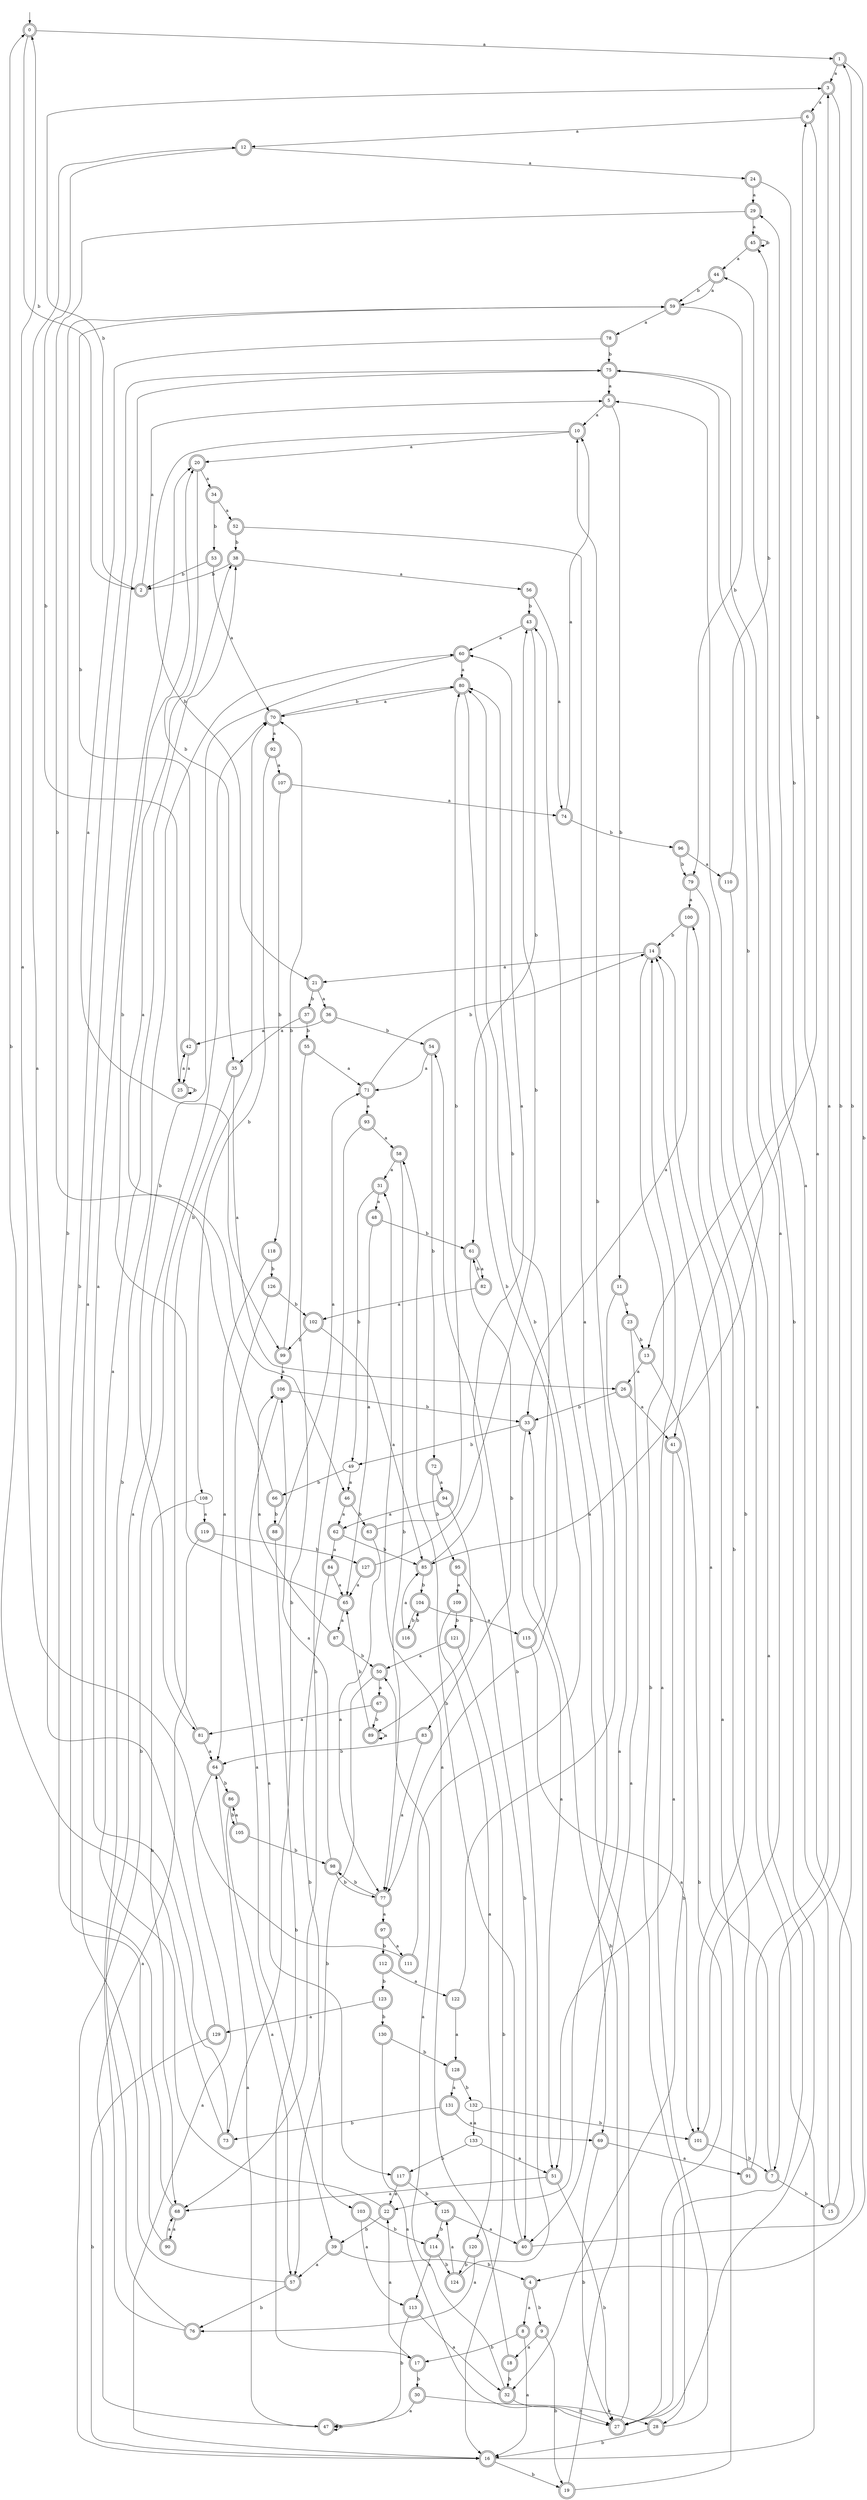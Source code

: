 digraph RandomDFA {
  __start0 [label="", shape=none];
  __start0 -> 0 [label=""];
  0 [shape=circle] [shape=doublecircle]
  0 -> 1 [label="a"]
  0 -> 2 [label="b"]
  1 [shape=doublecircle]
  1 -> 3 [label="a"]
  1 -> 4 [label="b"]
  2 [shape=doublecircle]
  2 -> 5 [label="a"]
  2 -> 3 [label="b"]
  3 [shape=doublecircle]
  3 -> 6 [label="a"]
  3 -> 7 [label="b"]
  4 [shape=doublecircle]
  4 -> 8 [label="a"]
  4 -> 9 [label="b"]
  5 [shape=doublecircle]
  5 -> 10 [label="a"]
  5 -> 11 [label="b"]
  6 [shape=doublecircle]
  6 -> 12 [label="a"]
  6 -> 13 [label="b"]
  7 [shape=doublecircle]
  7 -> 14 [label="a"]
  7 -> 15 [label="b"]
  8 [shape=doublecircle]
  8 -> 16 [label="a"]
  8 -> 17 [label="b"]
  9 [shape=doublecircle]
  9 -> 18 [label="a"]
  9 -> 19 [label="b"]
  10 [shape=doublecircle]
  10 -> 20 [label="a"]
  10 -> 21 [label="b"]
  11 [shape=doublecircle]
  11 -> 22 [label="a"]
  11 -> 23 [label="b"]
  12 [shape=doublecircle]
  12 -> 24 [label="a"]
  12 -> 25 [label="b"]
  13 [shape=doublecircle]
  13 -> 26 [label="a"]
  13 -> 27 [label="b"]
  14 [shape=doublecircle]
  14 -> 21 [label="a"]
  14 -> 28 [label="b"]
  15 [shape=doublecircle]
  15 -> 29 [label="a"]
  15 -> 1 [label="b"]
  16 [shape=doublecircle]
  16 -> 5 [label="a"]
  16 -> 19 [label="b"]
  17 [shape=doublecircle]
  17 -> 22 [label="a"]
  17 -> 30 [label="b"]
  18 [shape=doublecircle]
  18 -> 31 [label="a"]
  18 -> 32 [label="b"]
  19 [shape=doublecircle]
  19 -> 14 [label="a"]
  19 -> 33 [label="b"]
  20 [shape=doublecircle]
  20 -> 34 [label="a"]
  20 -> 35 [label="b"]
  21 [shape=doublecircle]
  21 -> 36 [label="a"]
  21 -> 37 [label="b"]
  22 [shape=doublecircle]
  22 -> 38 [label="a"]
  22 -> 39 [label="b"]
  23 [shape=doublecircle]
  23 -> 40 [label="a"]
  23 -> 13 [label="b"]
  24 [shape=doublecircle]
  24 -> 29 [label="a"]
  24 -> 41 [label="b"]
  25 [shape=doublecircle]
  25 -> 42 [label="a"]
  25 -> 25 [label="b"]
  26 [shape=doublecircle]
  26 -> 41 [label="a"]
  26 -> 33 [label="b"]
  27 [shape=doublecircle]
  27 -> 43 [label="a"]
  27 -> 44 [label="b"]
  28 [shape=doublecircle]
  28 -> 14 [label="a"]
  28 -> 16 [label="b"]
  29 [shape=doublecircle]
  29 -> 45 [label="a"]
  29 -> 46 [label="b"]
  30 [shape=doublecircle]
  30 -> 47 [label="a"]
  30 -> 28 [label="b"]
  31 [shape=doublecircle]
  31 -> 48 [label="a"]
  31 -> 49 [label="b"]
  32 [shape=doublecircle]
  32 -> 50 [label="a"]
  32 -> 27 [label="b"]
  33 [shape=doublecircle]
  33 -> 51 [label="a"]
  33 -> 49 [label="b"]
  34 [shape=doublecircle]
  34 -> 52 [label="a"]
  34 -> 53 [label="b"]
  35 [shape=doublecircle]
  35 -> 26 [label="a"]
  35 -> 16 [label="b"]
  36 [shape=doublecircle]
  36 -> 42 [label="a"]
  36 -> 54 [label="b"]
  37 [shape=doublecircle]
  37 -> 35 [label="a"]
  37 -> 55 [label="b"]
  38 [shape=doublecircle]
  38 -> 56 [label="a"]
  38 -> 2 [label="b"]
  39 [shape=doublecircle]
  39 -> 57 [label="a"]
  39 -> 4 [label="b"]
  40 [shape=doublecircle]
  40 -> 6 [label="a"]
  40 -> 58 [label="b"]
  41 [shape=doublecircle]
  41 -> 51 [label="a"]
  41 -> 32 [label="b"]
  42 [shape=doublecircle]
  42 -> 25 [label="a"]
  42 -> 59 [label="b"]
  43 [shape=doublecircle]
  43 -> 60 [label="a"]
  43 -> 61 [label="b"]
  44 [shape=doublecircle]
  44 -> 59 [label="a"]
  44 -> 59 [label="b"]
  45 [shape=doublecircle]
  45 -> 44 [label="a"]
  45 -> 45 [label="b"]
  46 [shape=doublecircle]
  46 -> 62 [label="a"]
  46 -> 63 [label="b"]
  47 [shape=doublecircle]
  47 -> 64 [label="a"]
  47 -> 47 [label="b"]
  48 [shape=doublecircle]
  48 -> 65 [label="a"]
  48 -> 61 [label="b"]
  49
  49 -> 46 [label="a"]
  49 -> 66 [label="b"]
  50 [shape=doublecircle]
  50 -> 67 [label="a"]
  50 -> 57 [label="b"]
  51 [shape=doublecircle]
  51 -> 68 [label="a"]
  51 -> 27 [label="b"]
  52 [shape=doublecircle]
  52 -> 69 [label="a"]
  52 -> 38 [label="b"]
  53 [shape=doublecircle]
  53 -> 70 [label="a"]
  53 -> 2 [label="b"]
  54 [shape=doublecircle]
  54 -> 71 [label="a"]
  54 -> 72 [label="b"]
  55 [shape=doublecircle]
  55 -> 71 [label="a"]
  55 -> 73 [label="b"]
  56 [shape=doublecircle]
  56 -> 74 [label="a"]
  56 -> 43 [label="b"]
  57 [shape=doublecircle]
  57 -> 75 [label="a"]
  57 -> 76 [label="b"]
  58 [shape=doublecircle]
  58 -> 31 [label="a"]
  58 -> 77 [label="b"]
  59 [shape=doublecircle]
  59 -> 78 [label="a"]
  59 -> 79 [label="b"]
  60 [shape=doublecircle]
  60 -> 80 [label="a"]
  60 -> 81 [label="b"]
  61 [shape=doublecircle]
  61 -> 82 [label="a"]
  61 -> 83 [label="b"]
  62 [shape=doublecircle]
  62 -> 84 [label="a"]
  62 -> 85 [label="b"]
  63 [shape=doublecircle]
  63 -> 77 [label="a"]
  63 -> 80 [label="b"]
  64 [shape=doublecircle]
  64 -> 16 [label="a"]
  64 -> 86 [label="b"]
  65 [shape=doublecircle]
  65 -> 87 [label="a"]
  65 -> 20 [label="b"]
  66 [shape=doublecircle]
  66 -> 38 [label="a"]
  66 -> 88 [label="b"]
  67 [shape=doublecircle]
  67 -> 81 [label="a"]
  67 -> 89 [label="b"]
  68 [shape=doublecircle]
  68 -> 90 [label="a"]
  68 -> 59 [label="b"]
  69 [shape=doublecircle]
  69 -> 91 [label="a"]
  69 -> 27 [label="b"]
  70 [shape=doublecircle]
  70 -> 92 [label="a"]
  70 -> 80 [label="b"]
  71 [shape=doublecircle]
  71 -> 93 [label="a"]
  71 -> 14 [label="b"]
  72 [shape=doublecircle]
  72 -> 94 [label="a"]
  72 -> 95 [label="b"]
  73 [shape=doublecircle]
  73 -> 20 [label="a"]
  73 -> 0 [label="b"]
  74 [shape=doublecircle]
  74 -> 10 [label="a"]
  74 -> 96 [label="b"]
  75 [shape=doublecircle]
  75 -> 5 [label="a"]
  75 -> 85 [label="b"]
  76 [shape=doublecircle]
  76 -> 70 [label="a"]
  76 -> 60 [label="b"]
  77 [shape=doublecircle]
  77 -> 97 [label="a"]
  77 -> 98 [label="b"]
  78 [shape=doublecircle]
  78 -> 99 [label="a"]
  78 -> 75 [label="b"]
  79 [shape=doublecircle]
  79 -> 100 [label="a"]
  79 -> 101 [label="b"]
  80 [shape=doublecircle]
  80 -> 70 [label="a"]
  80 -> 77 [label="b"]
  81 [shape=doublecircle]
  81 -> 64 [label="a"]
  81 -> 70 [label="b"]
  82 [shape=doublecircle]
  82 -> 102 [label="a"]
  82 -> 61 [label="b"]
  83 [shape=doublecircle]
  83 -> 77 [label="a"]
  83 -> 64 [label="b"]
  84 [shape=doublecircle]
  84 -> 65 [label="a"]
  84 -> 103 [label="b"]
  85 [shape=doublecircle]
  85 -> 60 [label="a"]
  85 -> 104 [label="b"]
  86 [shape=doublecircle]
  86 -> 57 [label="a"]
  86 -> 105 [label="b"]
  87 [shape=doublecircle]
  87 -> 106 [label="a"]
  87 -> 50 [label="b"]
  88 [shape=doublecircle]
  88 -> 71 [label="a"]
  88 -> 17 [label="b"]
  89 [shape=doublecircle]
  89 -> 89 [label="a"]
  89 -> 65 [label="b"]
  90 [shape=doublecircle]
  90 -> 68 [label="a"]
  90 -> 75 [label="b"]
  91 [shape=doublecircle]
  91 -> 3 [label="a"]
  91 -> 100 [label="b"]
  92 [shape=doublecircle]
  92 -> 107 [label="a"]
  92 -> 108 [label="b"]
  93 [shape=doublecircle]
  93 -> 58 [label="a"]
  93 -> 68 [label="b"]
  94 [shape=doublecircle]
  94 -> 62 [label="a"]
  94 -> 89 [label="b"]
  95 [shape=doublecircle]
  95 -> 109 [label="a"]
  95 -> 40 [label="b"]
  96 [shape=doublecircle]
  96 -> 110 [label="a"]
  96 -> 79 [label="b"]
  97 [shape=doublecircle]
  97 -> 111 [label="a"]
  97 -> 112 [label="b"]
  98 [shape=doublecircle]
  98 -> 106 [label="a"]
  98 -> 77 [label="b"]
  99 [shape=doublecircle]
  99 -> 106 [label="a"]
  99 -> 70 [label="b"]
  100 [shape=doublecircle]
  100 -> 33 [label="a"]
  100 -> 14 [label="b"]
  101 [shape=doublecircle]
  101 -> 75 [label="a"]
  101 -> 7 [label="b"]
  102 [shape=doublecircle]
  102 -> 85 [label="a"]
  102 -> 99 [label="b"]
  103 [shape=doublecircle]
  103 -> 113 [label="a"]
  103 -> 114 [label="b"]
  104 [shape=doublecircle]
  104 -> 115 [label="a"]
  104 -> 116 [label="b"]
  105 [shape=doublecircle]
  105 -> 86 [label="a"]
  105 -> 98 [label="b"]
  106 [shape=doublecircle]
  106 -> 117 [label="a"]
  106 -> 33 [label="b"]
  107 [shape=doublecircle]
  107 -> 74 [label="a"]
  107 -> 118 [label="b"]
  108
  108 -> 119 [label="a"]
  108 -> 68 [label="b"]
  109 [shape=doublecircle]
  109 -> 120 [label="a"]
  109 -> 121 [label="b"]
  110 [shape=doublecircle]
  110 -> 27 [label="a"]
  110 -> 45 [label="b"]
  111 [shape=doublecircle]
  111 -> 0 [label="a"]
  111 -> 80 [label="b"]
  112 [shape=doublecircle]
  112 -> 122 [label="a"]
  112 -> 123 [label="b"]
  113 [shape=doublecircle]
  113 -> 32 [label="a"]
  113 -> 47 [label="b"]
  114 [shape=doublecircle]
  114 -> 113 [label="a"]
  114 -> 124 [label="b"]
  115 [shape=doublecircle]
  115 -> 101 [label="a"]
  115 -> 80 [label="b"]
  116 [shape=doublecircle]
  116 -> 85 [label="a"]
  116 -> 104 [label="b"]
  117 [shape=doublecircle]
  117 -> 22 [label="a"]
  117 -> 125 [label="b"]
  118 [shape=doublecircle]
  118 -> 64 [label="a"]
  118 -> 126 [label="b"]
  119 [shape=doublecircle]
  119 -> 47 [label="a"]
  119 -> 127 [label="b"]
  120 [shape=doublecircle]
  120 -> 76 [label="a"]
  120 -> 124 [label="b"]
  121 [shape=doublecircle]
  121 -> 50 [label="a"]
  121 -> 16 [label="b"]
  122 [shape=doublecircle]
  122 -> 128 [label="a"]
  122 -> 10 [label="b"]
  123 [shape=doublecircle]
  123 -> 129 [label="a"]
  123 -> 130 [label="b"]
  124 [shape=doublecircle]
  124 -> 125 [label="a"]
  124 -> 54 [label="b"]
  125 [shape=doublecircle]
  125 -> 40 [label="a"]
  125 -> 114 [label="b"]
  126 [shape=doublecircle]
  126 -> 39 [label="a"]
  126 -> 102 [label="b"]
  127 [shape=doublecircle]
  127 -> 65 [label="a"]
  127 -> 43 [label="b"]
  128 [shape=doublecircle]
  128 -> 131 [label="a"]
  128 -> 132 [label="b"]
  129 [shape=doublecircle]
  129 -> 12 [label="a"]
  129 -> 16 [label="b"]
  130 [shape=doublecircle]
  130 -> 27 [label="a"]
  130 -> 128 [label="b"]
  131 [shape=doublecircle]
  131 -> 69 [label="a"]
  131 -> 73 [label="b"]
  132
  132 -> 133 [label="a"]
  132 -> 101 [label="b"]
  133
  133 -> 51 [label="a"]
  133 -> 117 [label="b"]
}
